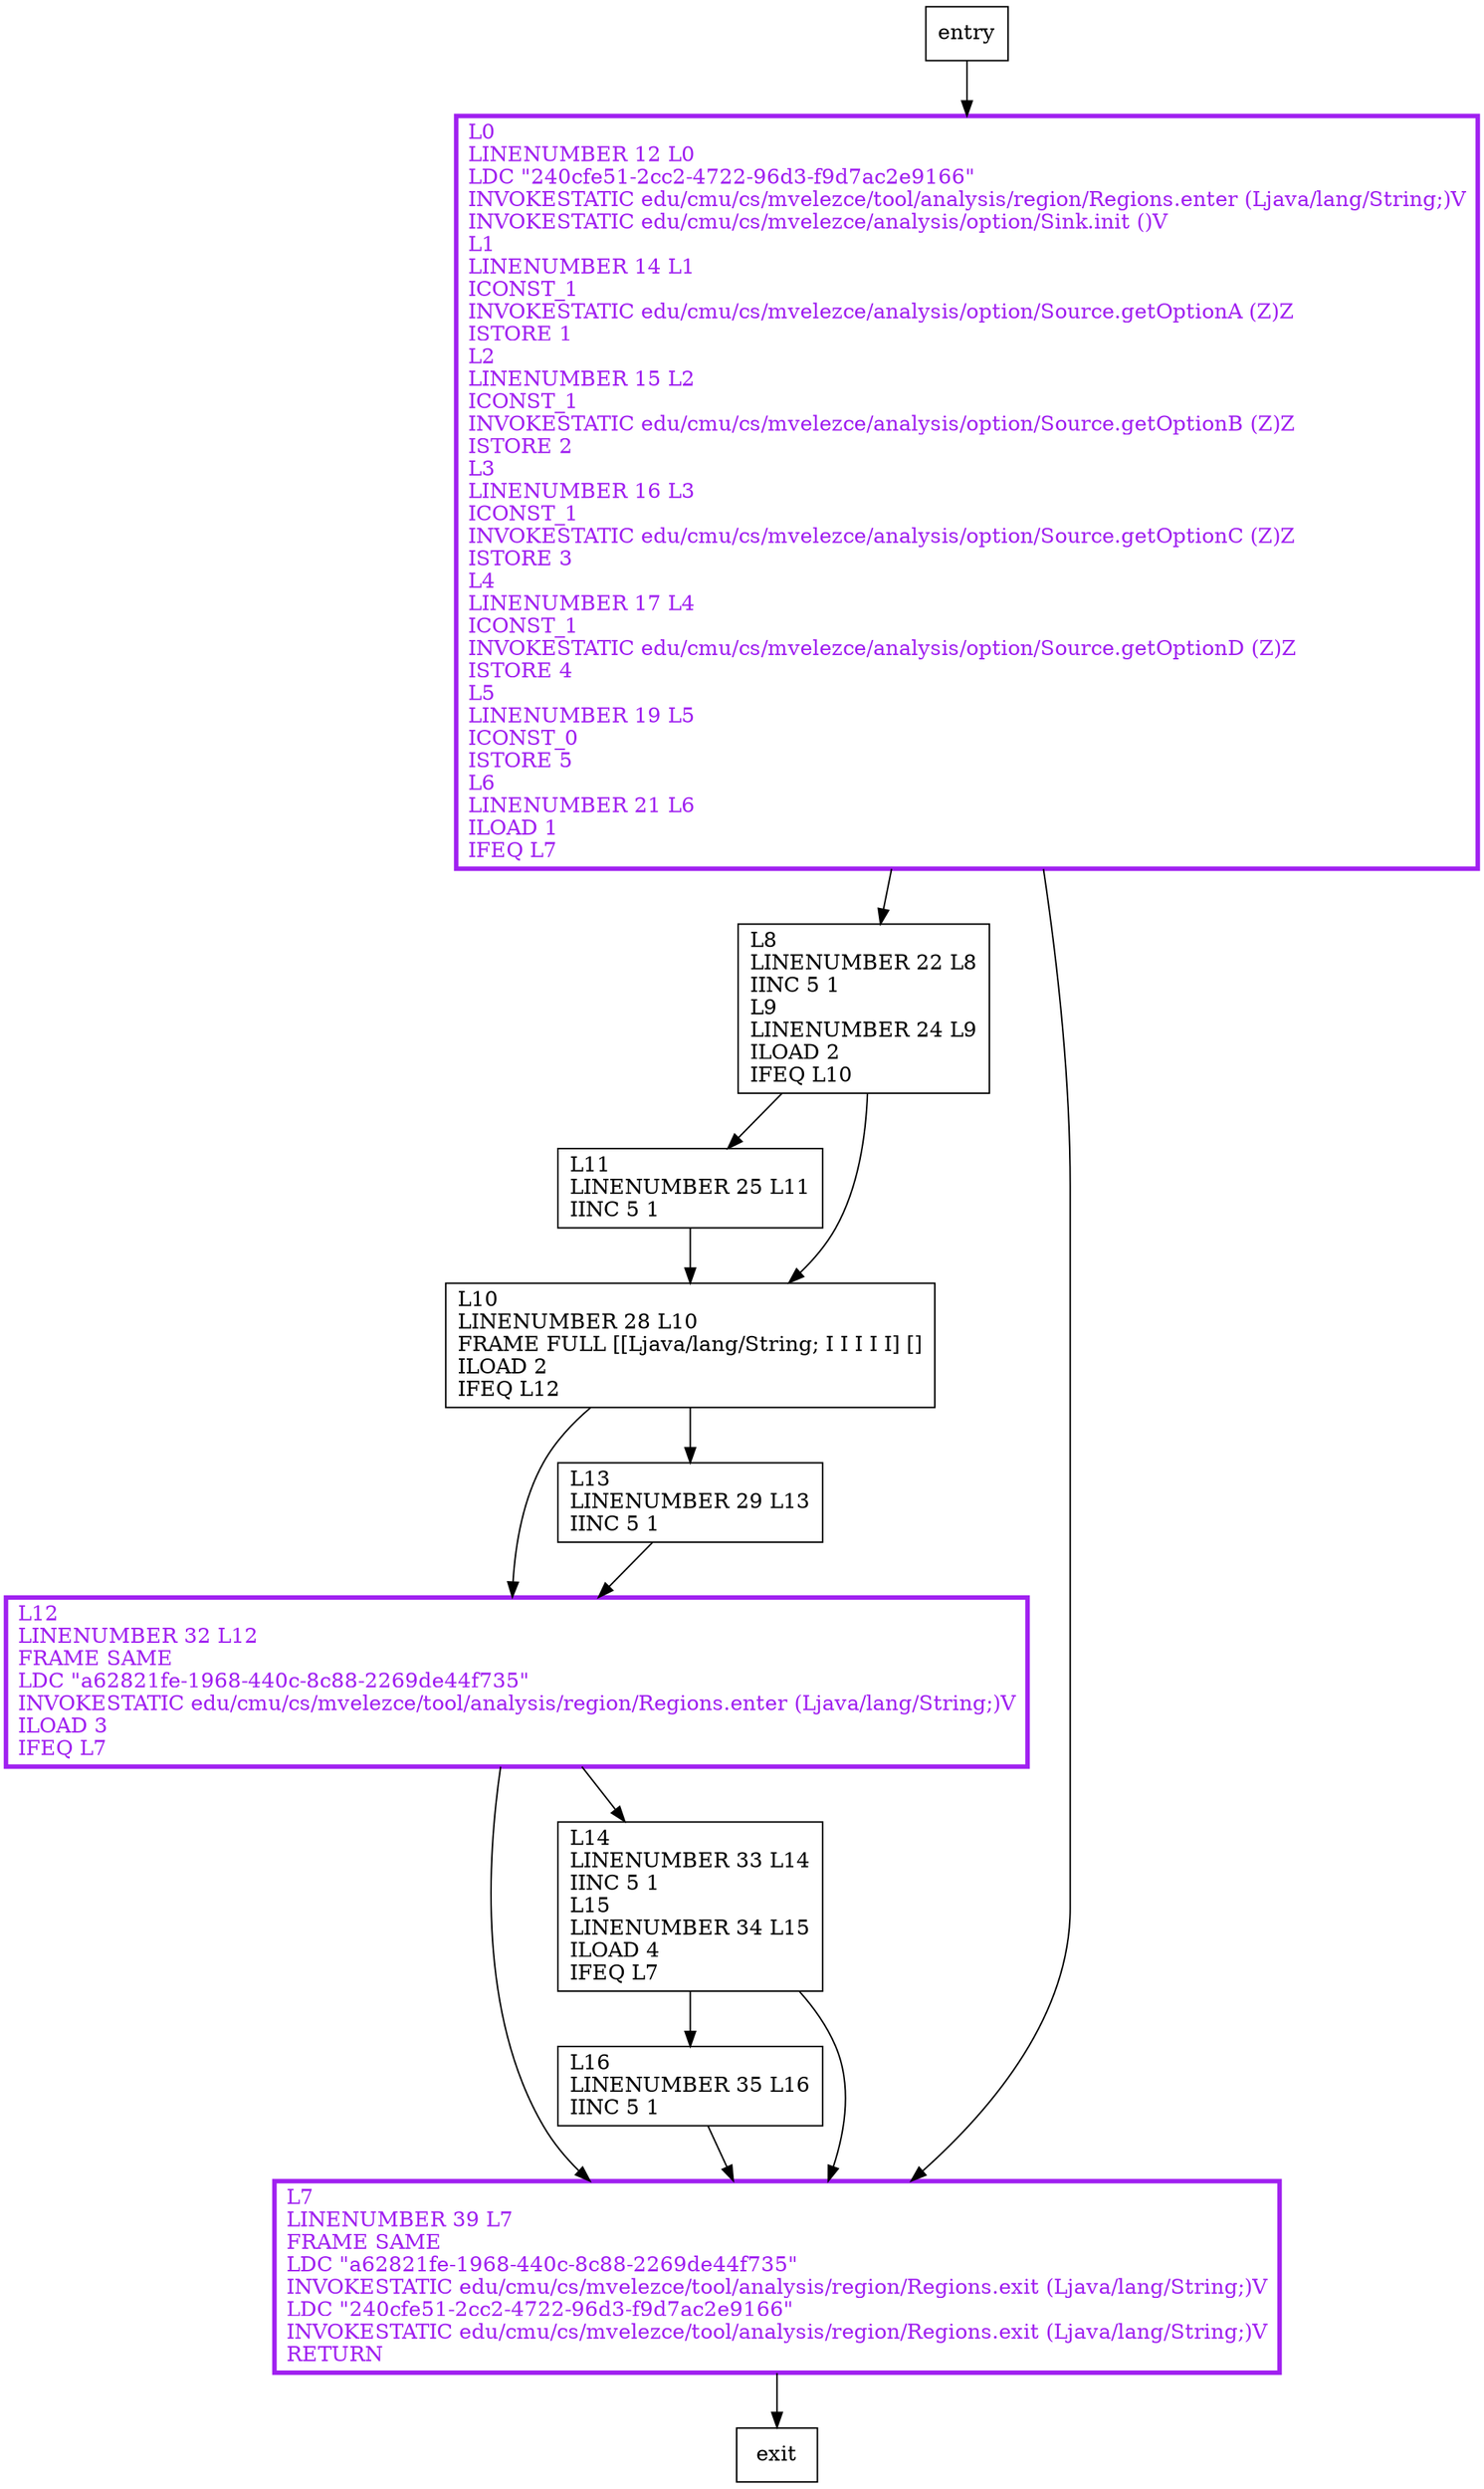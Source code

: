 digraph main {
node [shape=record];
2107411553 [label="L16\lLINENUMBER 35 L16\lIINC 5 1\l"];
2052176390 [label="L11\lLINENUMBER 25 L11\lIINC 5 1\l"];
735737738 [label="L8\lLINENUMBER 22 L8\lIINC 5 1\lL9\lLINENUMBER 24 L9\lILOAD 2\lIFEQ L10\l"];
414823017 [label="L7\lLINENUMBER 39 L7\lFRAME SAME\lLDC \"a62821fe-1968-440c-8c88-2269de44f735\"\lINVOKESTATIC edu/cmu/cs/mvelezce/tool/analysis/region/Regions.exit (Ljava/lang/String;)V\lLDC \"240cfe51-2cc2-4722-96d3-f9d7ac2e9166\"\lINVOKESTATIC edu/cmu/cs/mvelezce/tool/analysis/region/Regions.exit (Ljava/lang/String;)V\lRETURN\l"];
799958495 [label="L12\lLINENUMBER 32 L12\lFRAME SAME\lLDC \"a62821fe-1968-440c-8c88-2269de44f735\"\lINVOKESTATIC edu/cmu/cs/mvelezce/tool/analysis/region/Regions.enter (Ljava/lang/String;)V\lILOAD 3\lIFEQ L7\l"];
183146160 [label="L14\lLINENUMBER 33 L14\lIINC 5 1\lL15\lLINENUMBER 34 L15\lILOAD 4\lIFEQ L7\l"];
1471164807 [label="L13\lLINENUMBER 29 L13\lIINC 5 1\l"];
582274745 [label="L0\lLINENUMBER 12 L0\lLDC \"240cfe51-2cc2-4722-96d3-f9d7ac2e9166\"\lINVOKESTATIC edu/cmu/cs/mvelezce/tool/analysis/region/Regions.enter (Ljava/lang/String;)V\lINVOKESTATIC edu/cmu/cs/mvelezce/analysis/option/Sink.init ()V\lL1\lLINENUMBER 14 L1\lICONST_1\lINVOKESTATIC edu/cmu/cs/mvelezce/analysis/option/Source.getOptionA (Z)Z\lISTORE 1\lL2\lLINENUMBER 15 L2\lICONST_1\lINVOKESTATIC edu/cmu/cs/mvelezce/analysis/option/Source.getOptionB (Z)Z\lISTORE 2\lL3\lLINENUMBER 16 L3\lICONST_1\lINVOKESTATIC edu/cmu/cs/mvelezce/analysis/option/Source.getOptionC (Z)Z\lISTORE 3\lL4\lLINENUMBER 17 L4\lICONST_1\lINVOKESTATIC edu/cmu/cs/mvelezce/analysis/option/Source.getOptionD (Z)Z\lISTORE 4\lL5\lLINENUMBER 19 L5\lICONST_0\lISTORE 5\lL6\lLINENUMBER 21 L6\lILOAD 1\lIFEQ L7\l"];
2115265147 [label="L10\lLINENUMBER 28 L10\lFRAME FULL [[Ljava/lang/String; I I I I I] []\lILOAD 2\lIFEQ L12\l"];
entry;
exit;
entry -> 582274745;
2107411553 -> 414823017;
2052176390 -> 2115265147;
735737738 -> 2052176390;
735737738 -> 2115265147;
414823017 -> exit;
799958495 -> 414823017;
799958495 -> 183146160;
183146160 -> 2107411553;
183146160 -> 414823017;
1471164807 -> 799958495;
582274745 -> 735737738;
582274745 -> 414823017;
2115265147 -> 799958495;
2115265147 -> 1471164807;
414823017[fontcolor="purple", penwidth=3, color="purple"];
799958495[fontcolor="purple", penwidth=3, color="purple"];
582274745[fontcolor="purple", penwidth=3, color="purple"];
}

